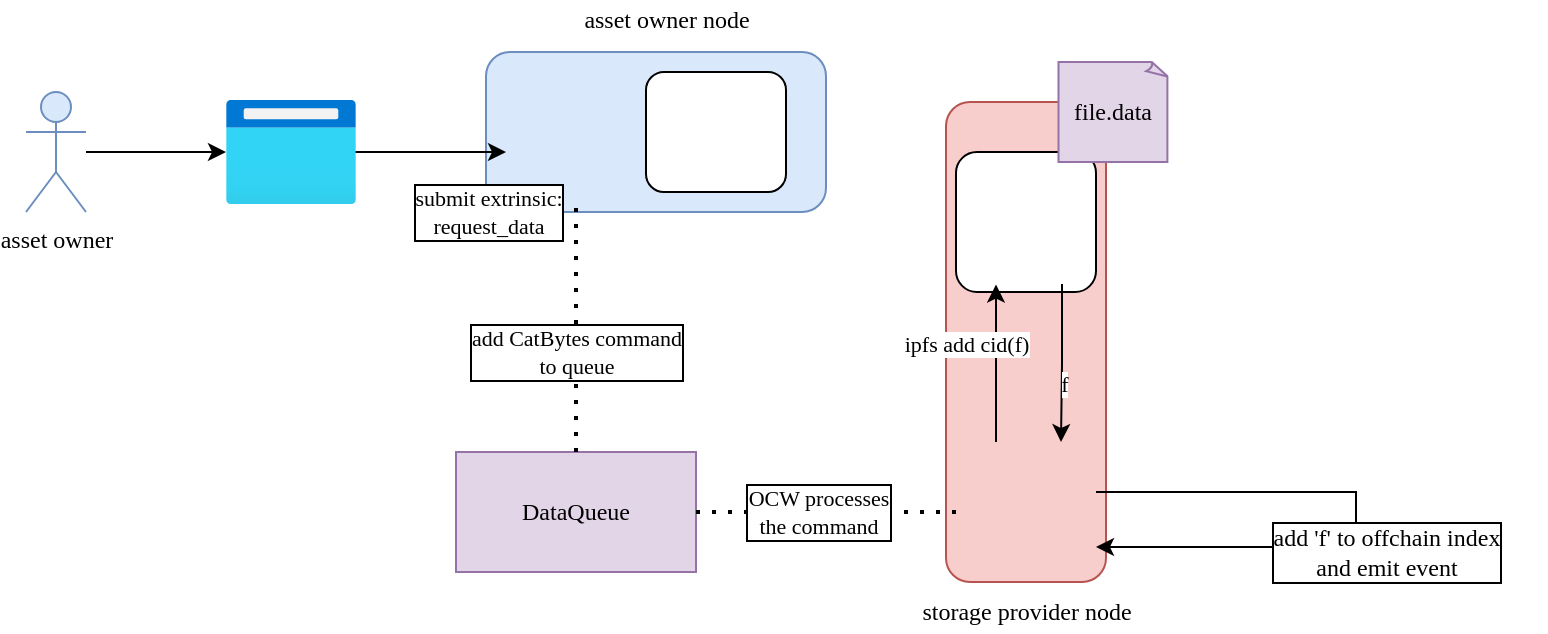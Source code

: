 <mxfile version="15.7.4" type="device"><diagram id="-kGoDsT7zXTbKYv2AYRa" name="Page-1"><mxGraphModel dx="1114" dy="877" grid="1" gridSize="10" guides="1" tooltips="1" connect="1" arrows="1" fold="1" page="1" pageScale="1" pageWidth="850" pageHeight="1100" math="0" shadow="0"><root><mxCell id="0"/><mxCell id="1" parent="0"/><mxCell id="vv2tDwV11_6rgnhSRpAR-21" value="" style="rounded=1;whiteSpace=wrap;html=1;fillColor=#dae8fc;strokeColor=#6c8ebf;fontFamily=Verdana;" vertex="1" parent="1"><mxGeometry x="260" y="130" width="170" height="80" as="geometry"/></mxCell><mxCell id="vv2tDwV11_6rgnhSRpAR-9" value="" style="rounded=1;whiteSpace=wrap;html=1;fillColor=#f8cecc;strokeColor=#b85450;fontFamily=Verdana;" vertex="1" parent="1"><mxGeometry x="490" y="155" width="80" height="240" as="geometry"/></mxCell><mxCell id="vv2tDwV11_6rgnhSRpAR-10" value="" style="rounded=1;whiteSpace=wrap;html=1;fontFamily=Verdana;" vertex="1" parent="1"><mxGeometry x="495" y="180" width="70" height="70" as="geometry"/></mxCell><mxCell id="vv2tDwV11_6rgnhSRpAR-16" value="" style="edgeStyle=orthogonalEdgeStyle;rounded=0;orthogonalLoop=1;jettySize=auto;html=1;fontFamily=Verdana;" edge="1" parent="1" source="vv2tDwV11_6rgnhSRpAR-1" target="vv2tDwV11_6rgnhSRpAR-15"><mxGeometry relative="1" as="geometry"/></mxCell><mxCell id="vv2tDwV11_6rgnhSRpAR-1" value="asset owner" style="shape=umlActor;verticalLabelPosition=bottom;verticalAlign=top;html=1;outlineConnect=0;fillColor=#dae8fc;strokeColor=#6c8ebf;fontFamily=Verdana;" vertex="1" parent="1"><mxGeometry x="30" y="150" width="30" height="60" as="geometry"/></mxCell><mxCell id="vv2tDwV11_6rgnhSRpAR-6" value="" style="shape=image;verticalLabelPosition=bottom;verticalAlign=top;imageAspect=0;image=https://upload.wikimedia.org/wikipedia/commons/1/18/Ipfs-logo-1024-ice-text.png;fontFamily=Verdana;" vertex="1" parent="1"><mxGeometry x="495" y="183.75" width="72.5" height="62.5" as="geometry"/></mxCell><mxCell id="vv2tDwV11_6rgnhSRpAR-35" value="" style="edgeStyle=orthogonalEdgeStyle;rounded=0;orthogonalLoop=1;jettySize=auto;html=1;fontFamily=Verdana;" edge="1" parent="1" source="vv2tDwV11_6rgnhSRpAR-7" target="vv2tDwV11_6rgnhSRpAR-6"><mxGeometry relative="1" as="geometry"><Array as="points"><mxPoint x="515" y="270"/><mxPoint x="515" y="270"/></Array></mxGeometry></mxCell><mxCell id="vv2tDwV11_6rgnhSRpAR-37" value="ipfs add cid(f)" style="edgeLabel;html=1;align=center;verticalAlign=middle;resizable=0;points=[];fontFamily=Verdana;" vertex="1" connectable="0" parent="vv2tDwV11_6rgnhSRpAR-35"><mxGeometry x="0.288" relative="1" as="geometry"><mxPoint x="-15" y="1" as="offset"/></mxGeometry></mxCell><mxCell id="vv2tDwV11_6rgnhSRpAR-7" value="" style="shape=image;verticalLabelPosition=bottom;verticalAlign=top;imageAspect=0;image=https://cdn-images-1.medium.com/max/960/1*OQP5QAtLtrVCtNCKwB6GkQ.png;fontFamily=Verdana;" vertex="1" parent="1"><mxGeometry x="495" y="325" width="70" height="70" as="geometry"/></mxCell><mxCell id="vv2tDwV11_6rgnhSRpAR-25" style="edgeStyle=orthogonalEdgeStyle;rounded=0;orthogonalLoop=1;jettySize=auto;html=1;exitX=0.923;exitY=0.5;exitDx=0;exitDy=0;exitPerimeter=0;fontFamily=Verdana;" edge="1" parent="1" source="vv2tDwV11_6rgnhSRpAR-15" target="vv2tDwV11_6rgnhSRpAR-24"><mxGeometry relative="1" as="geometry"><mxPoint x="305" y="274" as="sourcePoint"/><Array as="points"><mxPoint x="305" y="180"/></Array></mxGeometry></mxCell><mxCell id="vv2tDwV11_6rgnhSRpAR-26" value="&lt;div&gt;submit extrinsic:&lt;/div&gt;request_data" style="edgeLabel;html=1;align=center;verticalAlign=middle;resizable=0;points=[];fontFamily=Verdana;labelBorderColor=default;" vertex="1" connectable="0" parent="vv2tDwV11_6rgnhSRpAR-25"><mxGeometry x="-0.266" relative="1" as="geometry"><mxPoint x="41" y="30" as="offset"/></mxGeometry></mxCell><mxCell id="vv2tDwV11_6rgnhSRpAR-15" value="" style="aspect=fixed;html=1;points=[];align=center;image;fontSize=12;image=img/lib/azure2/general/Browser.svg;fontFamily=Verdana;" vertex="1" parent="1"><mxGeometry x="130" y="154" width="65" height="52" as="geometry"/></mxCell><mxCell id="vv2tDwV11_6rgnhSRpAR-22" value="" style="rounded=1;whiteSpace=wrap;html=1;fontFamily=Verdana;" vertex="1" parent="1"><mxGeometry x="340" y="140" width="70" height="60" as="geometry"/></mxCell><mxCell id="vv2tDwV11_6rgnhSRpAR-23" value="" style="shape=image;verticalLabelPosition=bottom;verticalAlign=top;imageAspect=0;image=https://upload.wikimedia.org/wikipedia/commons/1/18/Ipfs-logo-1024-ice-text.png;fontFamily=Verdana;" vertex="1" parent="1"><mxGeometry x="350" y="145" width="50" height="55" as="geometry"/></mxCell><mxCell id="vv2tDwV11_6rgnhSRpAR-24" value="" style="shape=image;verticalLabelPosition=bottom;verticalAlign=top;imageAspect=0;image=https://cdn-images-1.medium.com/max/960/1*OQP5QAtLtrVCtNCKwB6GkQ.png;fontFamily=Verdana;" vertex="1" parent="1"><mxGeometry x="270" y="135" width="70" height="70" as="geometry"/></mxCell><mxCell id="vv2tDwV11_6rgnhSRpAR-27" value="DataQueue" style="rounded=0;whiteSpace=wrap;html=1;fillColor=#e1d5e7;strokeColor=#9673a6;fontFamily=Verdana;" vertex="1" parent="1"><mxGeometry x="245" y="330" width="120" height="60" as="geometry"/></mxCell><mxCell id="vv2tDwV11_6rgnhSRpAR-28" value="" style="endArrow=none;dashed=1;html=1;dashPattern=1 3;strokeWidth=2;rounded=0;exitX=0.5;exitY=0;exitDx=0;exitDy=0;entryX=0.5;entryY=1;entryDx=0;entryDy=0;fontFamily=Verdana;" edge="1" parent="1" source="vv2tDwV11_6rgnhSRpAR-27" target="vv2tDwV11_6rgnhSRpAR-24"><mxGeometry width="50" height="50" relative="1" as="geometry"><mxPoint x="340" y="230" as="sourcePoint"/><mxPoint x="390" y="180" as="targetPoint"/></mxGeometry></mxCell><mxCell id="vv2tDwV11_6rgnhSRpAR-29" value="&lt;div&gt;add CatBytes command&lt;/div&gt;&lt;div&gt;to queue&lt;br&gt;&lt;/div&gt;" style="edgeLabel;html=1;align=center;verticalAlign=middle;resizable=0;points=[];fontFamily=Verdana;labelBorderColor=default;" vertex="1" connectable="0" parent="vv2tDwV11_6rgnhSRpAR-28"><mxGeometry x="0.312" y="1" relative="1" as="geometry"><mxPoint x="1" y="32" as="offset"/></mxGeometry></mxCell><mxCell id="vv2tDwV11_6rgnhSRpAR-30" value="" style="endArrow=none;dashed=1;html=1;dashPattern=1 3;strokeWidth=2;rounded=0;exitX=1;exitY=0.5;exitDx=0;exitDy=0;fontFamily=Verdana;" edge="1" parent="1" source="vv2tDwV11_6rgnhSRpAR-27" target="vv2tDwV11_6rgnhSRpAR-7"><mxGeometry width="50" height="50" relative="1" as="geometry"><mxPoint x="315" y="340" as="sourcePoint"/><mxPoint x="315" y="215" as="targetPoint"/></mxGeometry></mxCell><mxCell id="vv2tDwV11_6rgnhSRpAR-32" value="&lt;div&gt;OCW processes &lt;br&gt;&lt;/div&gt;&lt;div&gt;the command&lt;/div&gt;" style="edgeLabel;html=1;align=center;verticalAlign=middle;resizable=0;points=[];fontFamily=Verdana;labelBorderColor=default;" vertex="1" connectable="0" parent="vv2tDwV11_6rgnhSRpAR-30"><mxGeometry x="-0.657" relative="1" as="geometry"><mxPoint x="38" as="offset"/></mxGeometry></mxCell><mxCell id="vv2tDwV11_6rgnhSRpAR-36" value="" style="edgeStyle=orthogonalEdgeStyle;rounded=0;orthogonalLoop=1;jettySize=auto;html=1;entryX=0.75;entryY=0;entryDx=0;entryDy=0;fontFamily=Verdana;" edge="1" parent="1" target="vv2tDwV11_6rgnhSRpAR-7"><mxGeometry relative="1" as="geometry"><mxPoint x="548" y="246" as="sourcePoint"/><mxPoint x="525" y="252.5" as="targetPoint"/><Array as="points"><mxPoint x="548" y="246"/><mxPoint x="548" y="286"/><mxPoint x="547" y="286"/></Array></mxGeometry></mxCell><mxCell id="vv2tDwV11_6rgnhSRpAR-38" value="f" style="edgeLabel;html=1;align=center;verticalAlign=middle;resizable=0;points=[];fontFamily=Verdana;" vertex="1" connectable="0" parent="vv2tDwV11_6rgnhSRpAR-36"><mxGeometry x="0.255" y="1" relative="1" as="geometry"><mxPoint as="offset"/></mxGeometry></mxCell><mxCell id="vv2tDwV11_6rgnhSRpAR-40" style="edgeStyle=orthogonalEdgeStyle;rounded=0;orthogonalLoop=1;jettySize=auto;html=1;fontFamily=Verdana;entryX=1;entryY=0.75;entryDx=0;entryDy=0;" edge="1" parent="1" source="vv2tDwV11_6rgnhSRpAR-7" target="vv2tDwV11_6rgnhSRpAR-7"><mxGeometry relative="1" as="geometry"><mxPoint x="695" y="350" as="targetPoint"/><Array as="points"><mxPoint x="695" y="350"/><mxPoint x="695" y="378"/></Array></mxGeometry></mxCell><mxCell id="vv2tDwV11_6rgnhSRpAR-43" value="file.data" style="whiteSpace=wrap;html=1;shape=mxgraph.basic.document;fillColor=#e1d5e7;strokeColor=#9673a6;fontFamily=Verdana;" vertex="1" parent="1"><mxGeometry x="546.25" y="135" width="55" height="50" as="geometry"/></mxCell><mxCell id="vv2tDwV11_6rgnhSRpAR-44" value="storage provider node" style="text;html=1;align=center;verticalAlign=middle;resizable=0;points=[];autosize=1;strokeColor=none;fillColor=none;fontFamily=Verdana;" vertex="1" parent="1"><mxGeometry x="450" y="400" width="160" height="20" as="geometry"/></mxCell><mxCell id="vv2tDwV11_6rgnhSRpAR-45" value="asset owner node" style="text;html=1;align=center;verticalAlign=middle;resizable=0;points=[];autosize=1;strokeColor=none;fillColor=none;fontFamily=Verdana;" vertex="1" parent="1"><mxGeometry x="285" y="104" width="130" height="20" as="geometry"/></mxCell><mxCell id="vv2tDwV11_6rgnhSRpAR-48" value="&lt;div&gt;add 'f' to offchain index&lt;/div&gt;&lt;div&gt;and emit event&lt;br&gt;&lt;/div&gt;" style="text;html=1;align=center;verticalAlign=middle;resizable=0;points=[];autosize=1;strokeColor=none;fillColor=none;fontFamily=Verdana;labelBorderColor=default;labelBackgroundColor=default;" vertex="1" parent="1"><mxGeometry x="630" y="365" width="160" height="30" as="geometry"/></mxCell></root></mxGraphModel></diagram></mxfile>